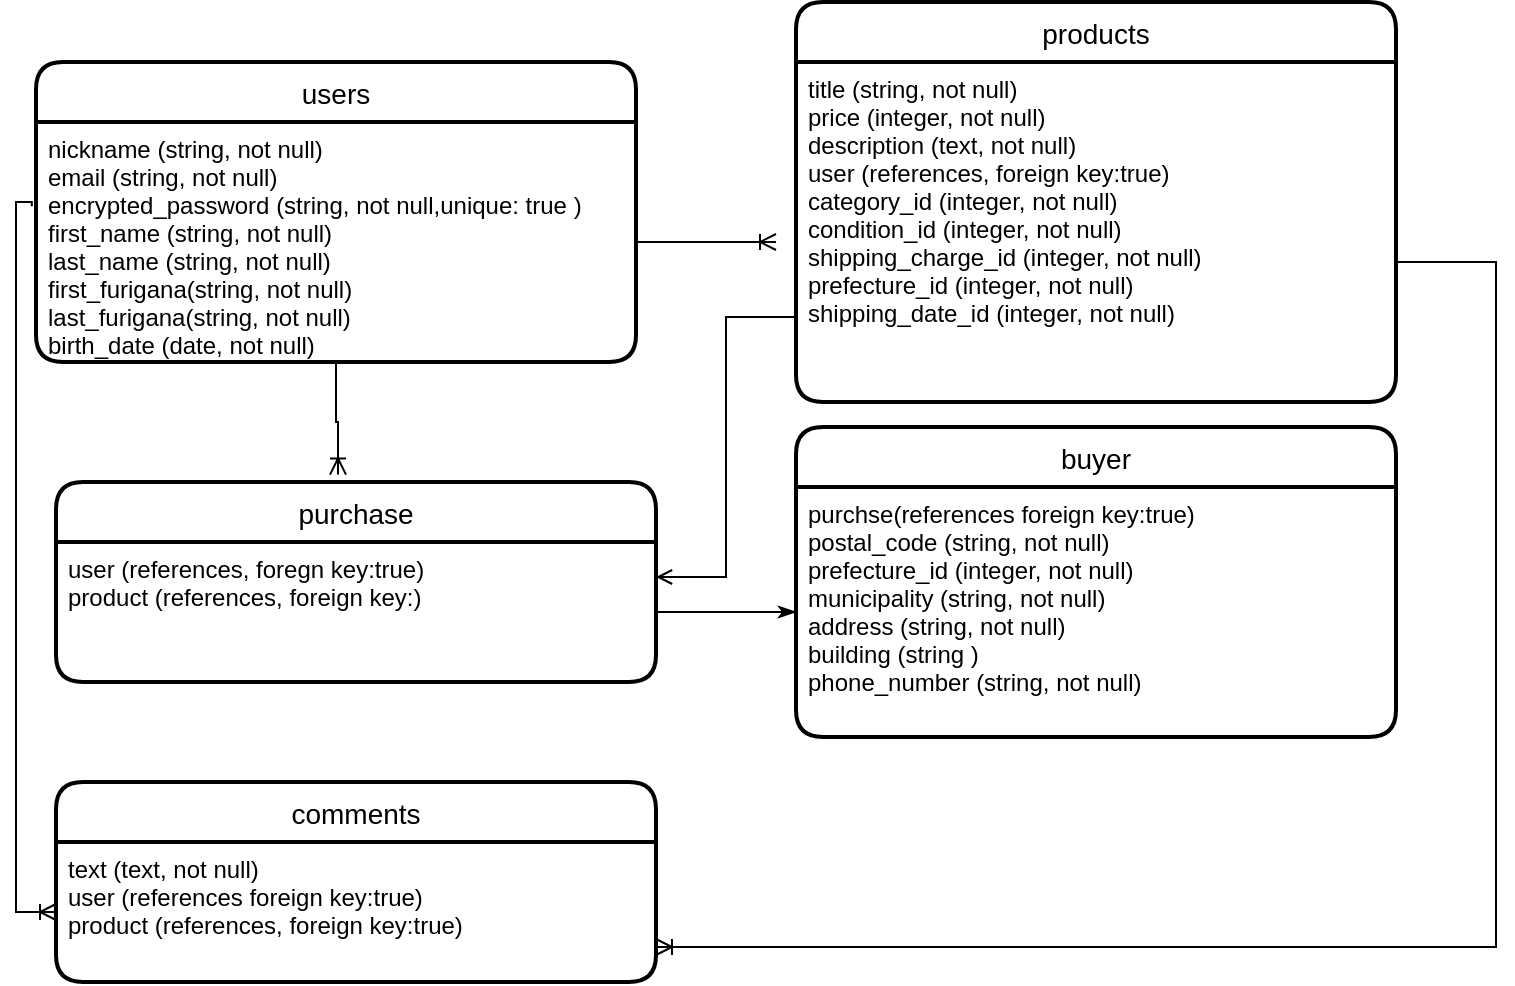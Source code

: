 <mxfile version="14.2.4" type="embed">

    <diagram id="LipSlK3_hgSNNj_bYk18" name="Page-1">
        <mxGraphModel dx="645" dy="526" grid="1" gridSize="10" guides="1" tooltips="1" connect="1" arrows="1" fold="1" page="1" pageScale="1" pageWidth="827" pageHeight="1169" math="0" shadow="0">
            <root>
                <mxCell id="0"/>
                <mxCell id="1" parent="0"/>
                <mxCell id="32" value="users" style="swimlane;childLayout=stackLayout;horizontal=1;startSize=30;horizontalStack=0;rounded=1;fontSize=14;fontStyle=0;strokeWidth=2;resizeParent=0;resizeLast=1;shadow=0;dashed=0;align=center;" parent="1" vertex="1">
                    <mxGeometry x="60" y="70" width="300" height="150" as="geometry"/>
                </mxCell>
                <mxCell id="33" value="nickname (string, not null)&#10;email (string, not null)&#10;encrypted_password (string, not null,unique: true )&#10;first_name (string, not null)&#10;last_name (string, not null)&#10;first_furigana(string, not null)&#10;last_furigana(string, not null)&#10;birth_date (date, not null)&#10;" style="align=left;strokeColor=none;fillColor=none;spacingLeft=4;fontSize=12;verticalAlign=top;resizable=0;rotatable=0;part=1;" parent="32" vertex="1">
                    <mxGeometry y="30" width="300" height="120" as="geometry"/>
                </mxCell>
                <mxCell id="36" value="comments" style="swimlane;childLayout=stackLayout;horizontal=1;startSize=30;horizontalStack=0;rounded=1;fontSize=14;fontStyle=0;strokeWidth=2;resizeParent=0;resizeLast=1;shadow=0;dashed=0;align=center;" parent="1" vertex="1">
                    <mxGeometry x="70" y="430" width="300" height="100" as="geometry"/>
                </mxCell>
                <mxCell id="37" value="text (text, not null)&#10;user (references foreign key:true)&#10;product (references, foreign key:true)" style="align=left;strokeColor=none;fillColor=none;spacingLeft=4;fontSize=12;verticalAlign=top;resizable=0;rotatable=0;part=1;fontStyle=0" parent="36" vertex="1">
                    <mxGeometry y="30" width="300" height="70" as="geometry"/>
                </mxCell>
                <mxCell id="38" value="products" style="swimlane;childLayout=stackLayout;horizontal=1;startSize=30;horizontalStack=0;rounded=1;fontSize=14;fontStyle=0;strokeWidth=2;resizeParent=0;resizeLast=1;shadow=0;dashed=0;align=center;" parent="1" vertex="1">
                    <mxGeometry x="440" y="40" width="300" height="200" as="geometry"/>
                </mxCell>
                <mxCell id="39" value="title (string, not null)&#10;price (integer, not null)&#10;description (text, not null)&#10;user (references, foreign key:true)&#10;category_id (integer, not null)&#10;condition_id (integer, not null)&#10;shipping_charge_id (integer, not null)&#10;prefecture_id (integer, not null)&#10;shipping_date_id (integer, not null) " style="align=left;strokeColor=none;fillColor=none;spacingLeft=4;fontSize=12;verticalAlign=top;resizable=0;rotatable=0;part=1;" vertex="1" parent="38">
                    <mxGeometry y="30" width="300" height="170" as="geometry"/>
                </mxCell>
                <mxCell id="40" value="purchase" style="swimlane;childLayout=stackLayout;horizontal=1;startSize=30;horizontalStack=0;rounded=1;fontSize=14;fontStyle=0;strokeWidth=2;resizeParent=0;resizeLast=1;shadow=0;dashed=0;align=center;" parent="1" vertex="1">
                    <mxGeometry x="70" y="280" width="300" height="100" as="geometry"/>
                </mxCell>
                <mxCell id="41" value="user (references, foregn key:true)&#10;product (references, foreign key:)" style="align=left;strokeColor=none;fillColor=none;spacingLeft=4;fontSize=12;verticalAlign=top;resizable=0;rotatable=0;part=1;" parent="40" vertex="1">
                    <mxGeometry y="30" width="300" height="70" as="geometry"/>
                </mxCell>
                <mxCell id="42" value="buyer" style="swimlane;childLayout=stackLayout;horizontal=1;startSize=30;horizontalStack=0;rounded=1;fontSize=14;fontStyle=0;strokeWidth=2;resizeParent=0;resizeLast=1;shadow=0;dashed=0;align=center;" parent="1" vertex="1">
                    <mxGeometry x="440" y="252.5" width="300" height="155" as="geometry"/>
                </mxCell>
                <mxCell id="43" value="purchse(references foreign key:true)&#10;postal_code (string, not null)&#10;prefecture_id (integer, not null)&#10;municipality (string, not null)&#10;address (string, not null)&#10;building (string )&#10;phone_number (string, not null)&#10;" style="align=left;strokeColor=none;fillColor=none;spacingLeft=4;fontSize=12;verticalAlign=top;resizable=0;rotatable=0;part=1;" parent="42" vertex="1">
                    <mxGeometry y="30" width="300" height="125" as="geometry"/>
                </mxCell>
                <mxCell id="46" style="edgeStyle=orthogonalEdgeStyle;rounded=0;orthogonalLoop=1;jettySize=auto;html=1;endArrow=ERoneToMany;endFill=0;" parent="1" source="33" edge="1">
                    <mxGeometry relative="1" as="geometry">
                        <mxPoint x="430" y="160" as="targetPoint"/>
                    </mxGeometry>
                </mxCell>
                <mxCell id="47" style="edgeStyle=orthogonalEdgeStyle;rounded=0;orthogonalLoop=1;jettySize=auto;html=1;entryX=0.47;entryY=-0.037;entryDx=0;entryDy=0;entryPerimeter=0;endArrow=ERoneToMany;endFill=0;" parent="1" source="33" target="40" edge="1">
                    <mxGeometry relative="1" as="geometry"/>
                </mxCell>
                <mxCell id="48" style="edgeStyle=orthogonalEdgeStyle;rounded=0;orthogonalLoop=1;jettySize=auto;html=1;entryX=0;entryY=0.5;entryDx=0;entryDy=0;endArrow=ERoneToMany;endFill=0;exitX=-0.007;exitY=0.351;exitDx=0;exitDy=0;exitPerimeter=0;" parent="1" source="33" target="37" edge="1">
                    <mxGeometry relative="1" as="geometry">
                        <Array as="points">
                            <mxPoint x="58" y="140"/>
                            <mxPoint x="50" y="140"/>
                            <mxPoint x="50" y="495"/>
                        </Array>
                    </mxGeometry>
                </mxCell>
                <mxCell id="51" style="edgeStyle=orthogonalEdgeStyle;rounded=0;orthogonalLoop=1;jettySize=auto;html=1;exitX=0;exitY=0.75;exitDx=0;exitDy=0;entryX=1;entryY=0.25;entryDx=0;entryDy=0;endArrow=open;endFill=0;" parent="1" source="39" target="41" edge="1">
                    <mxGeometry relative="1" as="geometry"/>
                </mxCell>
                <mxCell id="52" style="edgeStyle=orthogonalEdgeStyle;rounded=0;orthogonalLoop=1;jettySize=auto;html=1;entryX=0;entryY=0.5;entryDx=0;entryDy=0;endArrow=classicThin;endFill=1;" parent="1" source="41" target="43" edge="1">
                    <mxGeometry relative="1" as="geometry"/>
                </mxCell>
                <mxCell id="53" style="edgeStyle=orthogonalEdgeStyle;rounded=0;orthogonalLoop=1;jettySize=auto;html=1;entryX=1;entryY=0.75;entryDx=0;entryDy=0;endArrow=ERoneToMany;endFill=0;" parent="1" source="39" target="37" edge="1">
                    <mxGeometry relative="1" as="geometry">
                        <Array as="points">
                            <mxPoint x="790" y="170"/>
                            <mxPoint x="790" y="513"/>
                        </Array>
                    </mxGeometry>
                </mxCell>
            </root>
        </mxGraphModel>
    </diagram>
</mxfile>